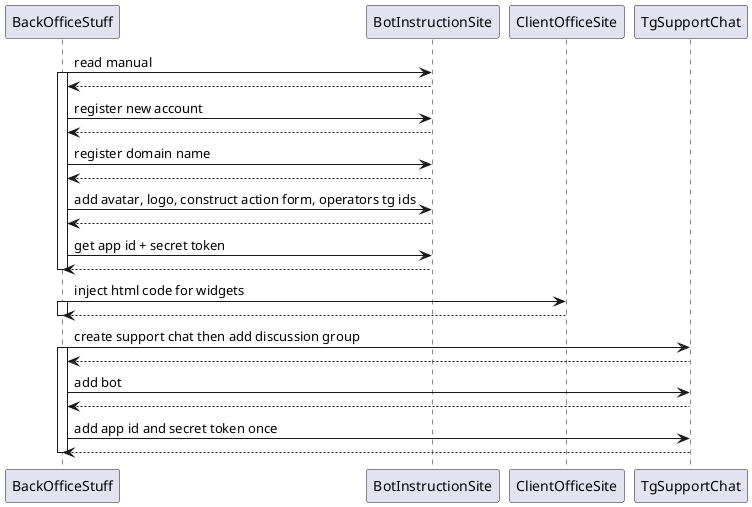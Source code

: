 @startuml


BackOfficeStuff -> BotInstructionSite: read manual
activate BackOfficeStuff
BotInstructionSite --> BackOfficeStuff

BackOfficeStuff -> BotInstructionSite: register new account
BotInstructionSite --> BackOfficeStuff

BackOfficeStuff -> BotInstructionSite: register domain name
BotInstructionSite --> BackOfficeStuff

BackOfficeStuff -> BotInstructionSite: add avatar, logo, construct action form, operators tg ids
BotInstructionSite --> BackOfficeStuff

BackOfficeStuff -> BotInstructionSite: get app id + secret token
BotInstructionSite --> BackOfficeStuff
deactivate BackOfficeStuff

BackOfficeStuff -> ClientOfficeSite: inject html code for widgets
activate BackOfficeStuff
ClientOfficeSite --> BackOfficeStuff
deactivate BackOfficeStuff


BackOfficeStuff -> TgSupportChat: create support chat then add discussion group
activate BackOfficeStuff
TgSupportChat --> BackOfficeStuff
BackOfficeStuff -> TgSupportChat: add bot
TgSupportChat --> BackOfficeStuff

BackOfficeStuff -> TgSupportChat: add app id and secret token once
TgSupportChat --> BackOfficeStuff
deactivate BackOfficeStuff


@enduml
